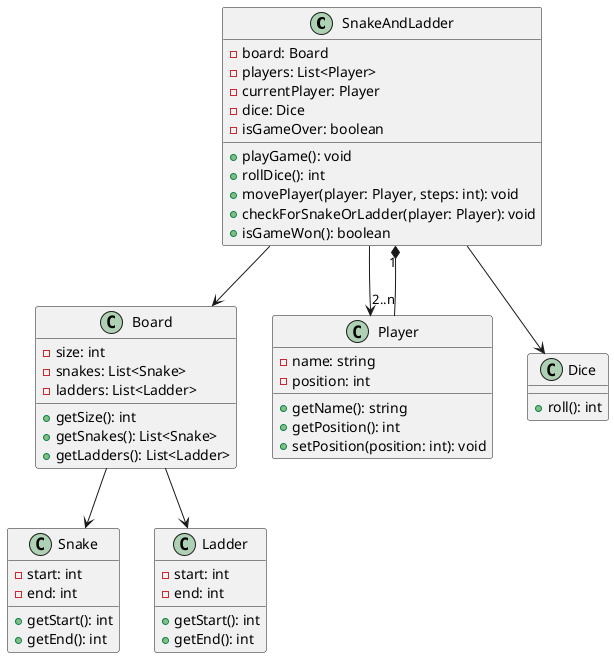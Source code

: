 @startuml snake-and-ladder

class SnakeAndLadder {
    - board: Board
    - players: List<Player>
    - currentPlayer: Player
    - dice: Dice
    - isGameOver: boolean
    + playGame(): void
    + rollDice(): int
    + movePlayer(player: Player, steps: int): void
    + checkForSnakeOrLadder(player: Player): void
    + isGameWon(): boolean
}

class Board {
    - size: int
    - snakes: List<Snake>
    - ladders: List<Ladder>
    + getSize(): int
    + getSnakes(): List<Snake>
    + getLadders(): List<Ladder>
}

class Player {
    - name: string
    - position: int
    + getName(): string
    + getPosition(): int
    + setPosition(position: int): void
}

class Dice {
    + roll(): int
}

class Snake {
    - start: int
    - end: int
    + getStart(): int
    + getEnd(): int
}

class Ladder {
    - start: int
    - end: int
    + getStart(): int
    + getEnd(): int
}

SnakeAndLadder --> Board
SnakeAndLadder --> Player
SnakeAndLadder --> Dice
SnakeAndLadder "1" *-- "2..n" Player
Board --> Snake
Board --> Ladder

@enduml